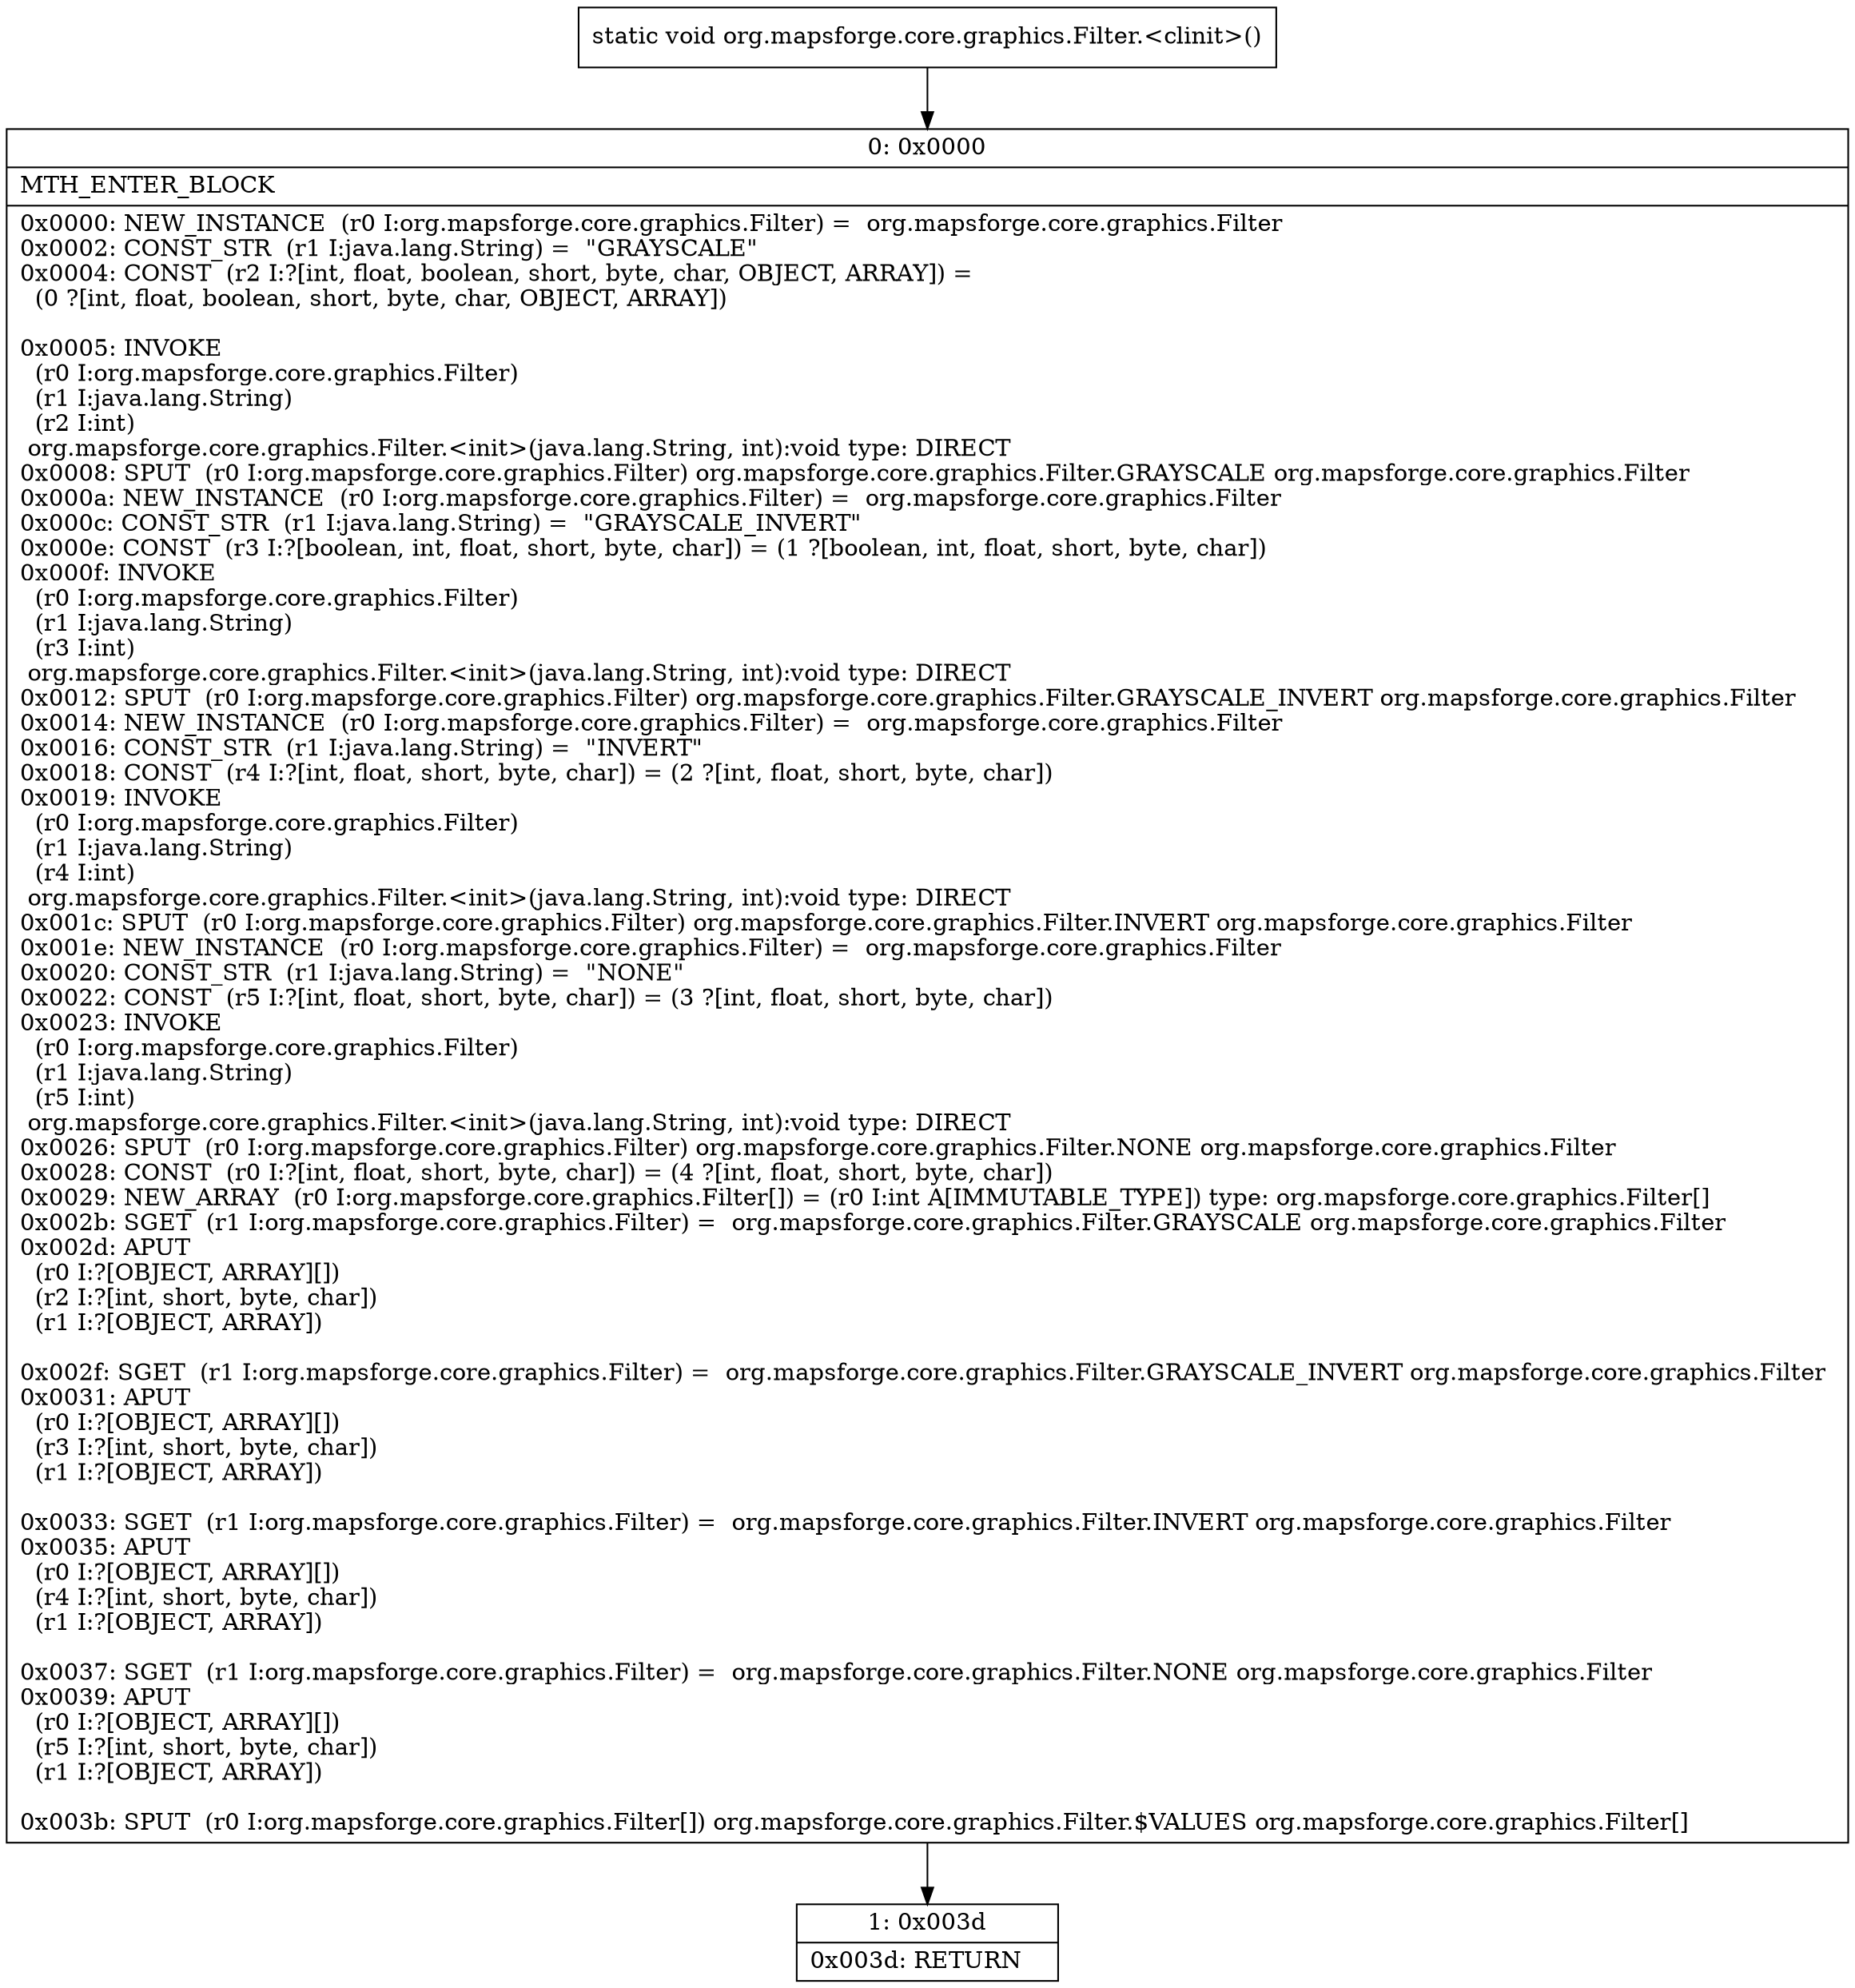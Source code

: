 digraph "CFG fororg.mapsforge.core.graphics.Filter.\<clinit\>()V" {
Node_0 [shape=record,label="{0\:\ 0x0000|MTH_ENTER_BLOCK\l|0x0000: NEW_INSTANCE  (r0 I:org.mapsforge.core.graphics.Filter) =  org.mapsforge.core.graphics.Filter \l0x0002: CONST_STR  (r1 I:java.lang.String) =  \"GRAYSCALE\" \l0x0004: CONST  (r2 I:?[int, float, boolean, short, byte, char, OBJECT, ARRAY]) = \l  (0 ?[int, float, boolean, short, byte, char, OBJECT, ARRAY])\l \l0x0005: INVOKE  \l  (r0 I:org.mapsforge.core.graphics.Filter)\l  (r1 I:java.lang.String)\l  (r2 I:int)\l org.mapsforge.core.graphics.Filter.\<init\>(java.lang.String, int):void type: DIRECT \l0x0008: SPUT  (r0 I:org.mapsforge.core.graphics.Filter) org.mapsforge.core.graphics.Filter.GRAYSCALE org.mapsforge.core.graphics.Filter \l0x000a: NEW_INSTANCE  (r0 I:org.mapsforge.core.graphics.Filter) =  org.mapsforge.core.graphics.Filter \l0x000c: CONST_STR  (r1 I:java.lang.String) =  \"GRAYSCALE_INVERT\" \l0x000e: CONST  (r3 I:?[boolean, int, float, short, byte, char]) = (1 ?[boolean, int, float, short, byte, char]) \l0x000f: INVOKE  \l  (r0 I:org.mapsforge.core.graphics.Filter)\l  (r1 I:java.lang.String)\l  (r3 I:int)\l org.mapsforge.core.graphics.Filter.\<init\>(java.lang.String, int):void type: DIRECT \l0x0012: SPUT  (r0 I:org.mapsforge.core.graphics.Filter) org.mapsforge.core.graphics.Filter.GRAYSCALE_INVERT org.mapsforge.core.graphics.Filter \l0x0014: NEW_INSTANCE  (r0 I:org.mapsforge.core.graphics.Filter) =  org.mapsforge.core.graphics.Filter \l0x0016: CONST_STR  (r1 I:java.lang.String) =  \"INVERT\" \l0x0018: CONST  (r4 I:?[int, float, short, byte, char]) = (2 ?[int, float, short, byte, char]) \l0x0019: INVOKE  \l  (r0 I:org.mapsforge.core.graphics.Filter)\l  (r1 I:java.lang.String)\l  (r4 I:int)\l org.mapsforge.core.graphics.Filter.\<init\>(java.lang.String, int):void type: DIRECT \l0x001c: SPUT  (r0 I:org.mapsforge.core.graphics.Filter) org.mapsforge.core.graphics.Filter.INVERT org.mapsforge.core.graphics.Filter \l0x001e: NEW_INSTANCE  (r0 I:org.mapsforge.core.graphics.Filter) =  org.mapsforge.core.graphics.Filter \l0x0020: CONST_STR  (r1 I:java.lang.String) =  \"NONE\" \l0x0022: CONST  (r5 I:?[int, float, short, byte, char]) = (3 ?[int, float, short, byte, char]) \l0x0023: INVOKE  \l  (r0 I:org.mapsforge.core.graphics.Filter)\l  (r1 I:java.lang.String)\l  (r5 I:int)\l org.mapsforge.core.graphics.Filter.\<init\>(java.lang.String, int):void type: DIRECT \l0x0026: SPUT  (r0 I:org.mapsforge.core.graphics.Filter) org.mapsforge.core.graphics.Filter.NONE org.mapsforge.core.graphics.Filter \l0x0028: CONST  (r0 I:?[int, float, short, byte, char]) = (4 ?[int, float, short, byte, char]) \l0x0029: NEW_ARRAY  (r0 I:org.mapsforge.core.graphics.Filter[]) = (r0 I:int A[IMMUTABLE_TYPE]) type: org.mapsforge.core.graphics.Filter[] \l0x002b: SGET  (r1 I:org.mapsforge.core.graphics.Filter) =  org.mapsforge.core.graphics.Filter.GRAYSCALE org.mapsforge.core.graphics.Filter \l0x002d: APUT  \l  (r0 I:?[OBJECT, ARRAY][])\l  (r2 I:?[int, short, byte, char])\l  (r1 I:?[OBJECT, ARRAY])\l \l0x002f: SGET  (r1 I:org.mapsforge.core.graphics.Filter) =  org.mapsforge.core.graphics.Filter.GRAYSCALE_INVERT org.mapsforge.core.graphics.Filter \l0x0031: APUT  \l  (r0 I:?[OBJECT, ARRAY][])\l  (r3 I:?[int, short, byte, char])\l  (r1 I:?[OBJECT, ARRAY])\l \l0x0033: SGET  (r1 I:org.mapsforge.core.graphics.Filter) =  org.mapsforge.core.graphics.Filter.INVERT org.mapsforge.core.graphics.Filter \l0x0035: APUT  \l  (r0 I:?[OBJECT, ARRAY][])\l  (r4 I:?[int, short, byte, char])\l  (r1 I:?[OBJECT, ARRAY])\l \l0x0037: SGET  (r1 I:org.mapsforge.core.graphics.Filter) =  org.mapsforge.core.graphics.Filter.NONE org.mapsforge.core.graphics.Filter \l0x0039: APUT  \l  (r0 I:?[OBJECT, ARRAY][])\l  (r5 I:?[int, short, byte, char])\l  (r1 I:?[OBJECT, ARRAY])\l \l0x003b: SPUT  (r0 I:org.mapsforge.core.graphics.Filter[]) org.mapsforge.core.graphics.Filter.$VALUES org.mapsforge.core.graphics.Filter[] \l}"];
Node_1 [shape=record,label="{1\:\ 0x003d|0x003d: RETURN   \l}"];
MethodNode[shape=record,label="{static void org.mapsforge.core.graphics.Filter.\<clinit\>() }"];
MethodNode -> Node_0;
Node_0 -> Node_1;
}

